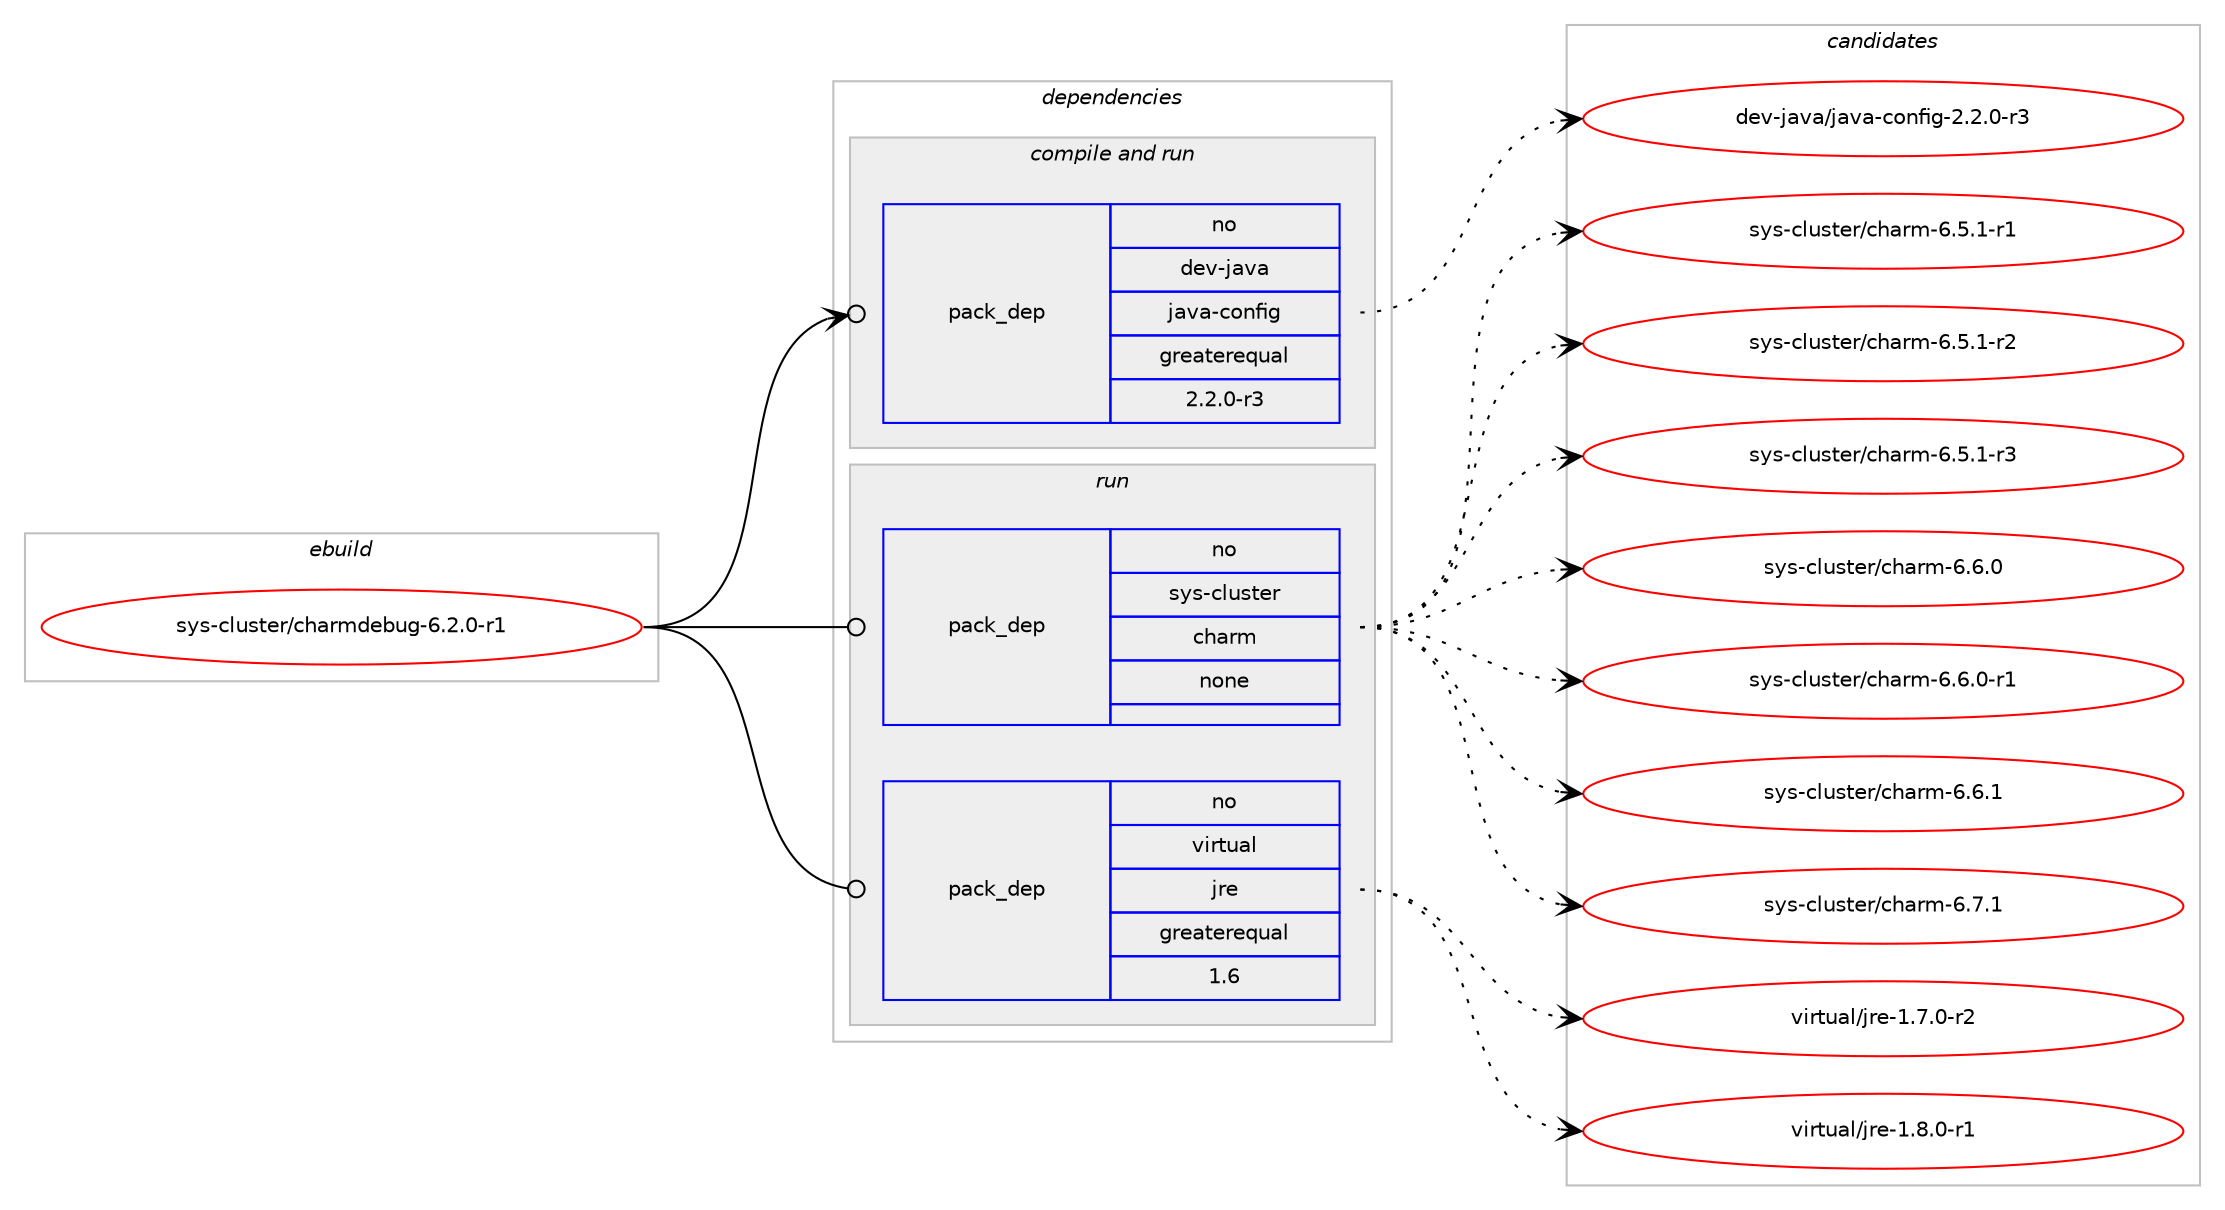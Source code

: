 digraph prolog {

# *************
# Graph options
# *************

newrank=true;
concentrate=true;
compound=true;
graph [rankdir=LR,fontname=Helvetica,fontsize=10,ranksep=1.5];#, ranksep=2.5, nodesep=0.2];
edge  [arrowhead=vee];
node  [fontname=Helvetica,fontsize=10];

# **********
# The ebuild
# **********

subgraph cluster_leftcol {
color=gray;
rank=same;
label=<<i>ebuild</i>>;
id [label="sys-cluster/charmdebug-6.2.0-r1", color=red, width=4, href="../sys-cluster/charmdebug-6.2.0-r1.svg"];
}

# ****************
# The dependencies
# ****************

subgraph cluster_midcol {
color=gray;
label=<<i>dependencies</i>>;
subgraph cluster_compile {
fillcolor="#eeeeee";
style=filled;
label=<<i>compile</i>>;
}
subgraph cluster_compileandrun {
fillcolor="#eeeeee";
style=filled;
label=<<i>compile and run</i>>;
subgraph pack354771 {
dependency478232 [label=<<TABLE BORDER="0" CELLBORDER="1" CELLSPACING="0" CELLPADDING="4" WIDTH="220"><TR><TD ROWSPAN="6" CELLPADDING="30">pack_dep</TD></TR><TR><TD WIDTH="110">no</TD></TR><TR><TD>dev-java</TD></TR><TR><TD>java-config</TD></TR><TR><TD>greaterequal</TD></TR><TR><TD>2.2.0-r3</TD></TR></TABLE>>, shape=none, color=blue];
}
id:e -> dependency478232:w [weight=20,style="solid",arrowhead="odotvee"];
}
subgraph cluster_run {
fillcolor="#eeeeee";
style=filled;
label=<<i>run</i>>;
subgraph pack354772 {
dependency478233 [label=<<TABLE BORDER="0" CELLBORDER="1" CELLSPACING="0" CELLPADDING="4" WIDTH="220"><TR><TD ROWSPAN="6" CELLPADDING="30">pack_dep</TD></TR><TR><TD WIDTH="110">no</TD></TR><TR><TD>sys-cluster</TD></TR><TR><TD>charm</TD></TR><TR><TD>none</TD></TR><TR><TD></TD></TR></TABLE>>, shape=none, color=blue];
}
id:e -> dependency478233:w [weight=20,style="solid",arrowhead="odot"];
subgraph pack354773 {
dependency478234 [label=<<TABLE BORDER="0" CELLBORDER="1" CELLSPACING="0" CELLPADDING="4" WIDTH="220"><TR><TD ROWSPAN="6" CELLPADDING="30">pack_dep</TD></TR><TR><TD WIDTH="110">no</TD></TR><TR><TD>virtual</TD></TR><TR><TD>jre</TD></TR><TR><TD>greaterequal</TD></TR><TR><TD>1.6</TD></TR></TABLE>>, shape=none, color=blue];
}
id:e -> dependency478234:w [weight=20,style="solid",arrowhead="odot"];
}
}

# **************
# The candidates
# **************

subgraph cluster_choices {
rank=same;
color=gray;
label=<<i>candidates</i>>;

subgraph choice354771 {
color=black;
nodesep=1;
choice10010111845106971189747106971189745991111101021051034550465046484511451 [label="dev-java/java-config-2.2.0-r3", color=red, width=4,href="../dev-java/java-config-2.2.0-r3.svg"];
dependency478232:e -> choice10010111845106971189747106971189745991111101021051034550465046484511451:w [style=dotted,weight="100"];
}
subgraph choice354772 {
color=black;
nodesep=1;
choice11512111545991081171151161011144799104971141094554465346494511449 [label="sys-cluster/charm-6.5.1-r1", color=red, width=4,href="../sys-cluster/charm-6.5.1-r1.svg"];
choice11512111545991081171151161011144799104971141094554465346494511450 [label="sys-cluster/charm-6.5.1-r2", color=red, width=4,href="../sys-cluster/charm-6.5.1-r2.svg"];
choice11512111545991081171151161011144799104971141094554465346494511451 [label="sys-cluster/charm-6.5.1-r3", color=red, width=4,href="../sys-cluster/charm-6.5.1-r3.svg"];
choice1151211154599108117115116101114479910497114109455446544648 [label="sys-cluster/charm-6.6.0", color=red, width=4,href="../sys-cluster/charm-6.6.0.svg"];
choice11512111545991081171151161011144799104971141094554465446484511449 [label="sys-cluster/charm-6.6.0-r1", color=red, width=4,href="../sys-cluster/charm-6.6.0-r1.svg"];
choice1151211154599108117115116101114479910497114109455446544649 [label="sys-cluster/charm-6.6.1", color=red, width=4,href="../sys-cluster/charm-6.6.1.svg"];
choice1151211154599108117115116101114479910497114109455446554649 [label="sys-cluster/charm-6.7.1", color=red, width=4,href="../sys-cluster/charm-6.7.1.svg"];
dependency478233:e -> choice11512111545991081171151161011144799104971141094554465346494511449:w [style=dotted,weight="100"];
dependency478233:e -> choice11512111545991081171151161011144799104971141094554465346494511450:w [style=dotted,weight="100"];
dependency478233:e -> choice11512111545991081171151161011144799104971141094554465346494511451:w [style=dotted,weight="100"];
dependency478233:e -> choice1151211154599108117115116101114479910497114109455446544648:w [style=dotted,weight="100"];
dependency478233:e -> choice11512111545991081171151161011144799104971141094554465446484511449:w [style=dotted,weight="100"];
dependency478233:e -> choice1151211154599108117115116101114479910497114109455446544649:w [style=dotted,weight="100"];
dependency478233:e -> choice1151211154599108117115116101114479910497114109455446554649:w [style=dotted,weight="100"];
}
subgraph choice354773 {
color=black;
nodesep=1;
choice11810511411611797108471061141014549465546484511450 [label="virtual/jre-1.7.0-r2", color=red, width=4,href="../virtual/jre-1.7.0-r2.svg"];
choice11810511411611797108471061141014549465646484511449 [label="virtual/jre-1.8.0-r1", color=red, width=4,href="../virtual/jre-1.8.0-r1.svg"];
dependency478234:e -> choice11810511411611797108471061141014549465546484511450:w [style=dotted,weight="100"];
dependency478234:e -> choice11810511411611797108471061141014549465646484511449:w [style=dotted,weight="100"];
}
}

}
